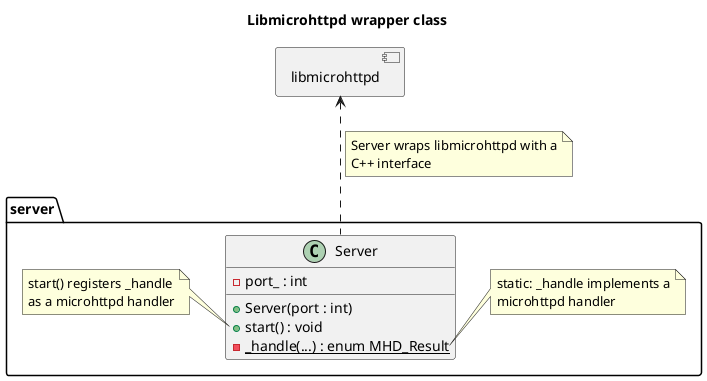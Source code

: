 @startuml

title **Libmicrohttpd wrapper class**

' This enables automatic namespace handling. Namespaces
' get turned into boxes, instead of being displayed as
' part of names
set namespaceSeparator .
allowmixing

class server.Server {
- port_ : int
+ Server(port : int)
+ start() : void
- {static} _handle(...) : enum MHD_Result
}

note left of server.Server::start
     start() registers _handle
     as a microhttpd handler
end note

note right of server.Server::_handle
     static: _handle implements a
     microhttpd handler
end note

component libmicrohttpd
libmicrohttpd <.. server.Server
note on link
     Server wraps libmicrohttpd with a
     C++ interface
end note


@enduml
